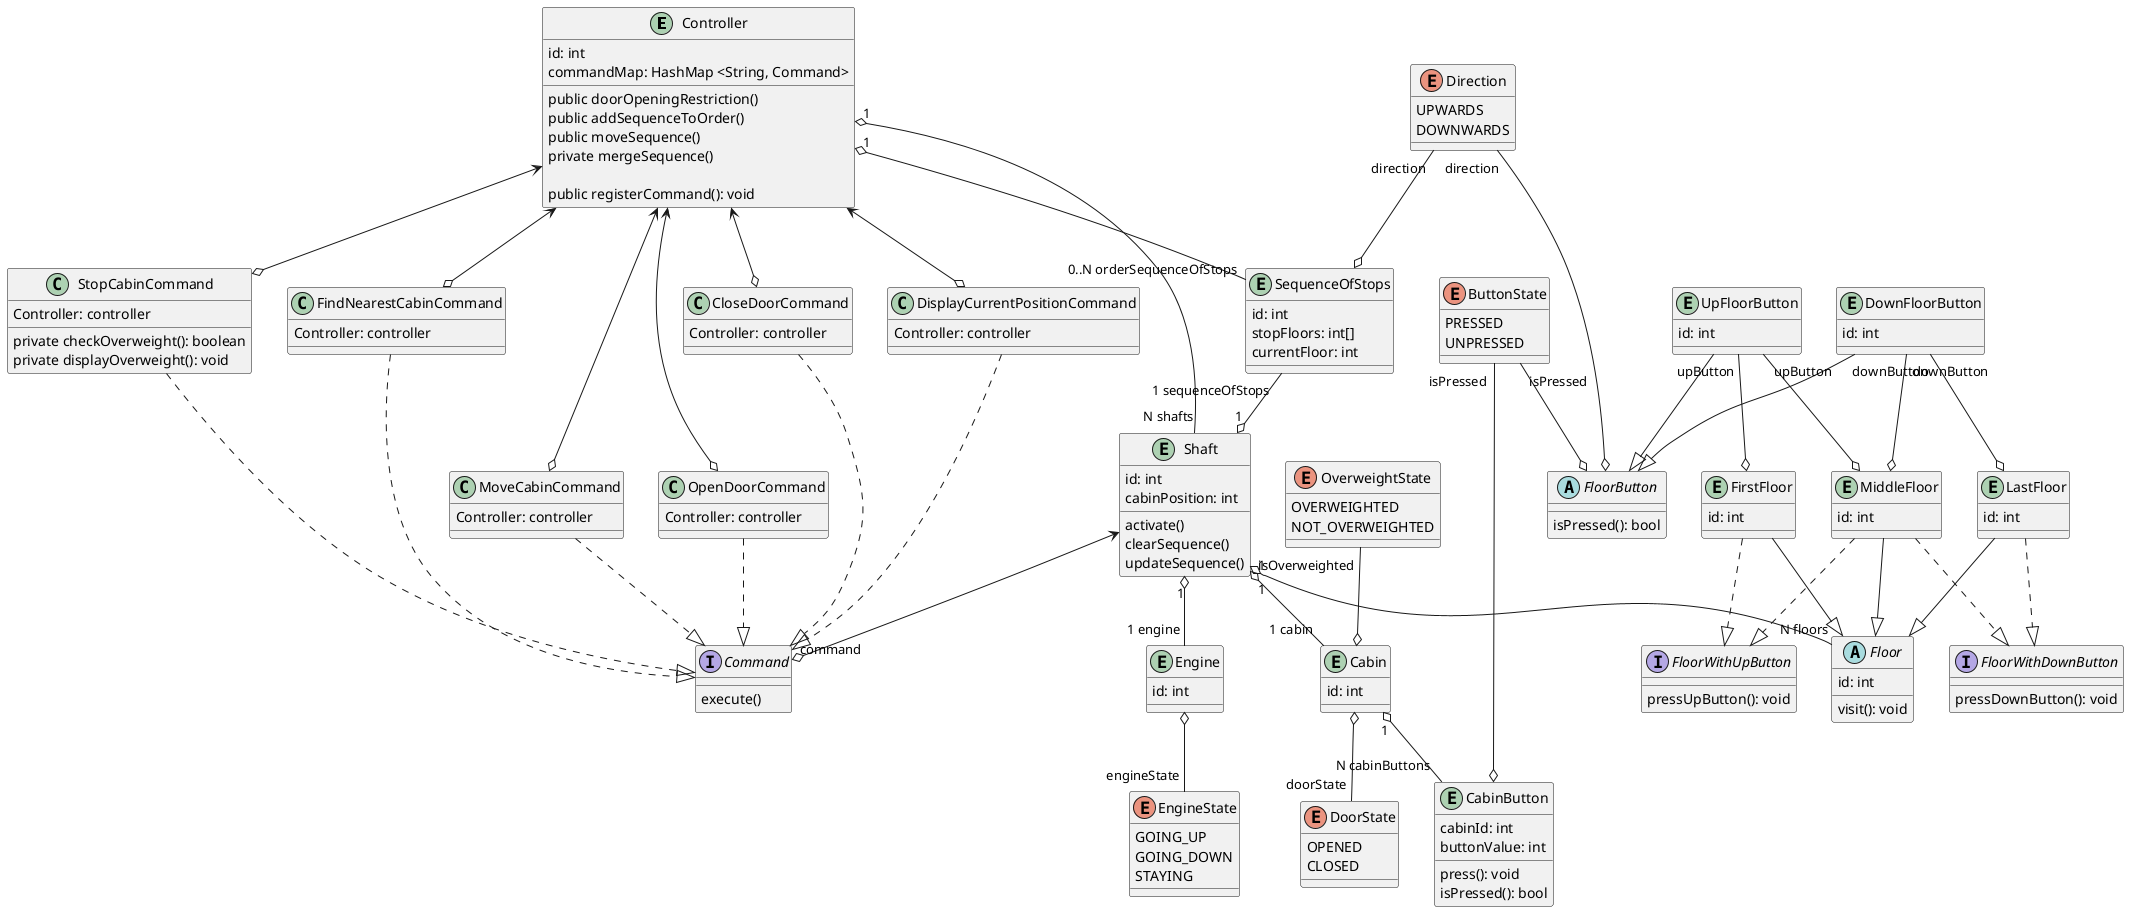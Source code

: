 @startuml
entity "Controller"{
id: int
commandMap: HashMap <String, Command>

public doorOpeningRestriction()
public addSequenceToOrder()
public moveSequence()
private mergeSequence()

public registerCommand(): void
}

enum DoorState{
OPENED
CLOSED
}

entity Cabin{
id: int
}

entity SequenceOfStops {
id: int
stopFloors: int[]
currentFloor: int
}

Direction "direction" --o SequenceOfStops


enum EngineState{
GOING_UP
GOING_DOWN
STAYING
}

enum Direction{
UPWARDS
DOWNWARDS
}

enum ButtonState{
PRESSED
UNPRESSED
}

entity "CabinButton"{
cabinId: int
buttonValue: int

press(): void
isPressed(): bool
}


abstract "FloorButton"{
  isPressed(): bool
}

entity "UpFloorButton" {
  id: int
}

entity "DownFloorButton" {
 id: int
}

"UpFloorButton" --|> "FloorButton"
"DownFloorButton" --|> "FloorButton"

abstract Floor{
  id: int
  visit(): void
}

interface FloorWithUpButton {
  pressUpButton(): void
}

interface FloorWithDownButton {
 pressDownButton(): void
}



entity FirstFloor {
  id: int
}

FirstFloor --|> Floor
FirstFloor ..|> FloorWithUpButton

entity LastFloor {
  id: int
}

LastFloor --|> Floor
LastFloor ..|> FloorWithDownButton

entity MiddleFloor {
  id: int
}

"UpFloorButton" "upButton" --o FirstFloor
"UpFloorButton" "upButton" --o MiddleFloor

"DownFloorButton" "downButton" --o MiddleFloor
"DownFloorButton" "downButton" --o LastFloor

MiddleFloor --|> Floor
MiddleFloor ..|> FloorWithUpButton
MiddleFloor ..|> FloorWithDownButton

Direction "direction" --o "FloorButton"

Cabin "1" o-- "N cabinButtons" "CabinButton"
ButtonState "isPressed " --o "FloorButton"
ButtonState "isPressed " --o "CabinButton"

entity Engine {
  id: int
}

Engine o-- "engineState" EngineState

entity Shaft {
  id: int
  cabinPosition: int
  activate()
  clearSequence()
  updateSequence()
}

Shaft "1" o-- "1 engine" Engine

Shaft "1" o-- "N floors" Floor
Controller "1" o-- "N shafts" Shaft

Shaft "1" o-- "1 cabin" Cabin

Cabin o-- "doorState" DoorState

SequenceOfStops "1 sequenceOfStops" --o "1" Shaft
Controller "1" o-- "0..N orderSequenceOfStops" SequenceOfStops

interface Command {
    execute()
}

class MoveCabinCommand {
    Controller: controller
}
class OpenDoorCommand {
    Controller: controller
}
class CloseDoorCommand {
    Controller: controller
}
class DisplayCurrentPositionCommand{
    Controller: controller
}
class StopCabinCommand {
    Controller: controller

    private checkOverweight(): boolean
    private displayOverweight(): void
}

class FindNearestCabinCommand {
    Controller: controller
}

enum OverweightState {
    OVERWEIGHTED
    NOT_OVERWEIGHTED
}

OverweightState "isOverweighted" --o Cabin

MoveCabinCommand  ..|> Command
OpenDoorCommand  ..|> Command
CloseDoorCommand  ..|> Command
DisplayCurrentPositionCommand  ..|> Command
StopCabinCommand  ..|> Command
FindNearestCabinCommand  ..|> Command

Controller <--o MoveCabinCommand
Controller <--o OpenDoorCommand
Controller <--o CloseDoorCommand
Controller <--o DisplayCurrentPositionCommand
Controller <--o FindNearestCabinCommand
Controller <--o StopCabinCommand

Shaft <--o "command" Command



@enduml
